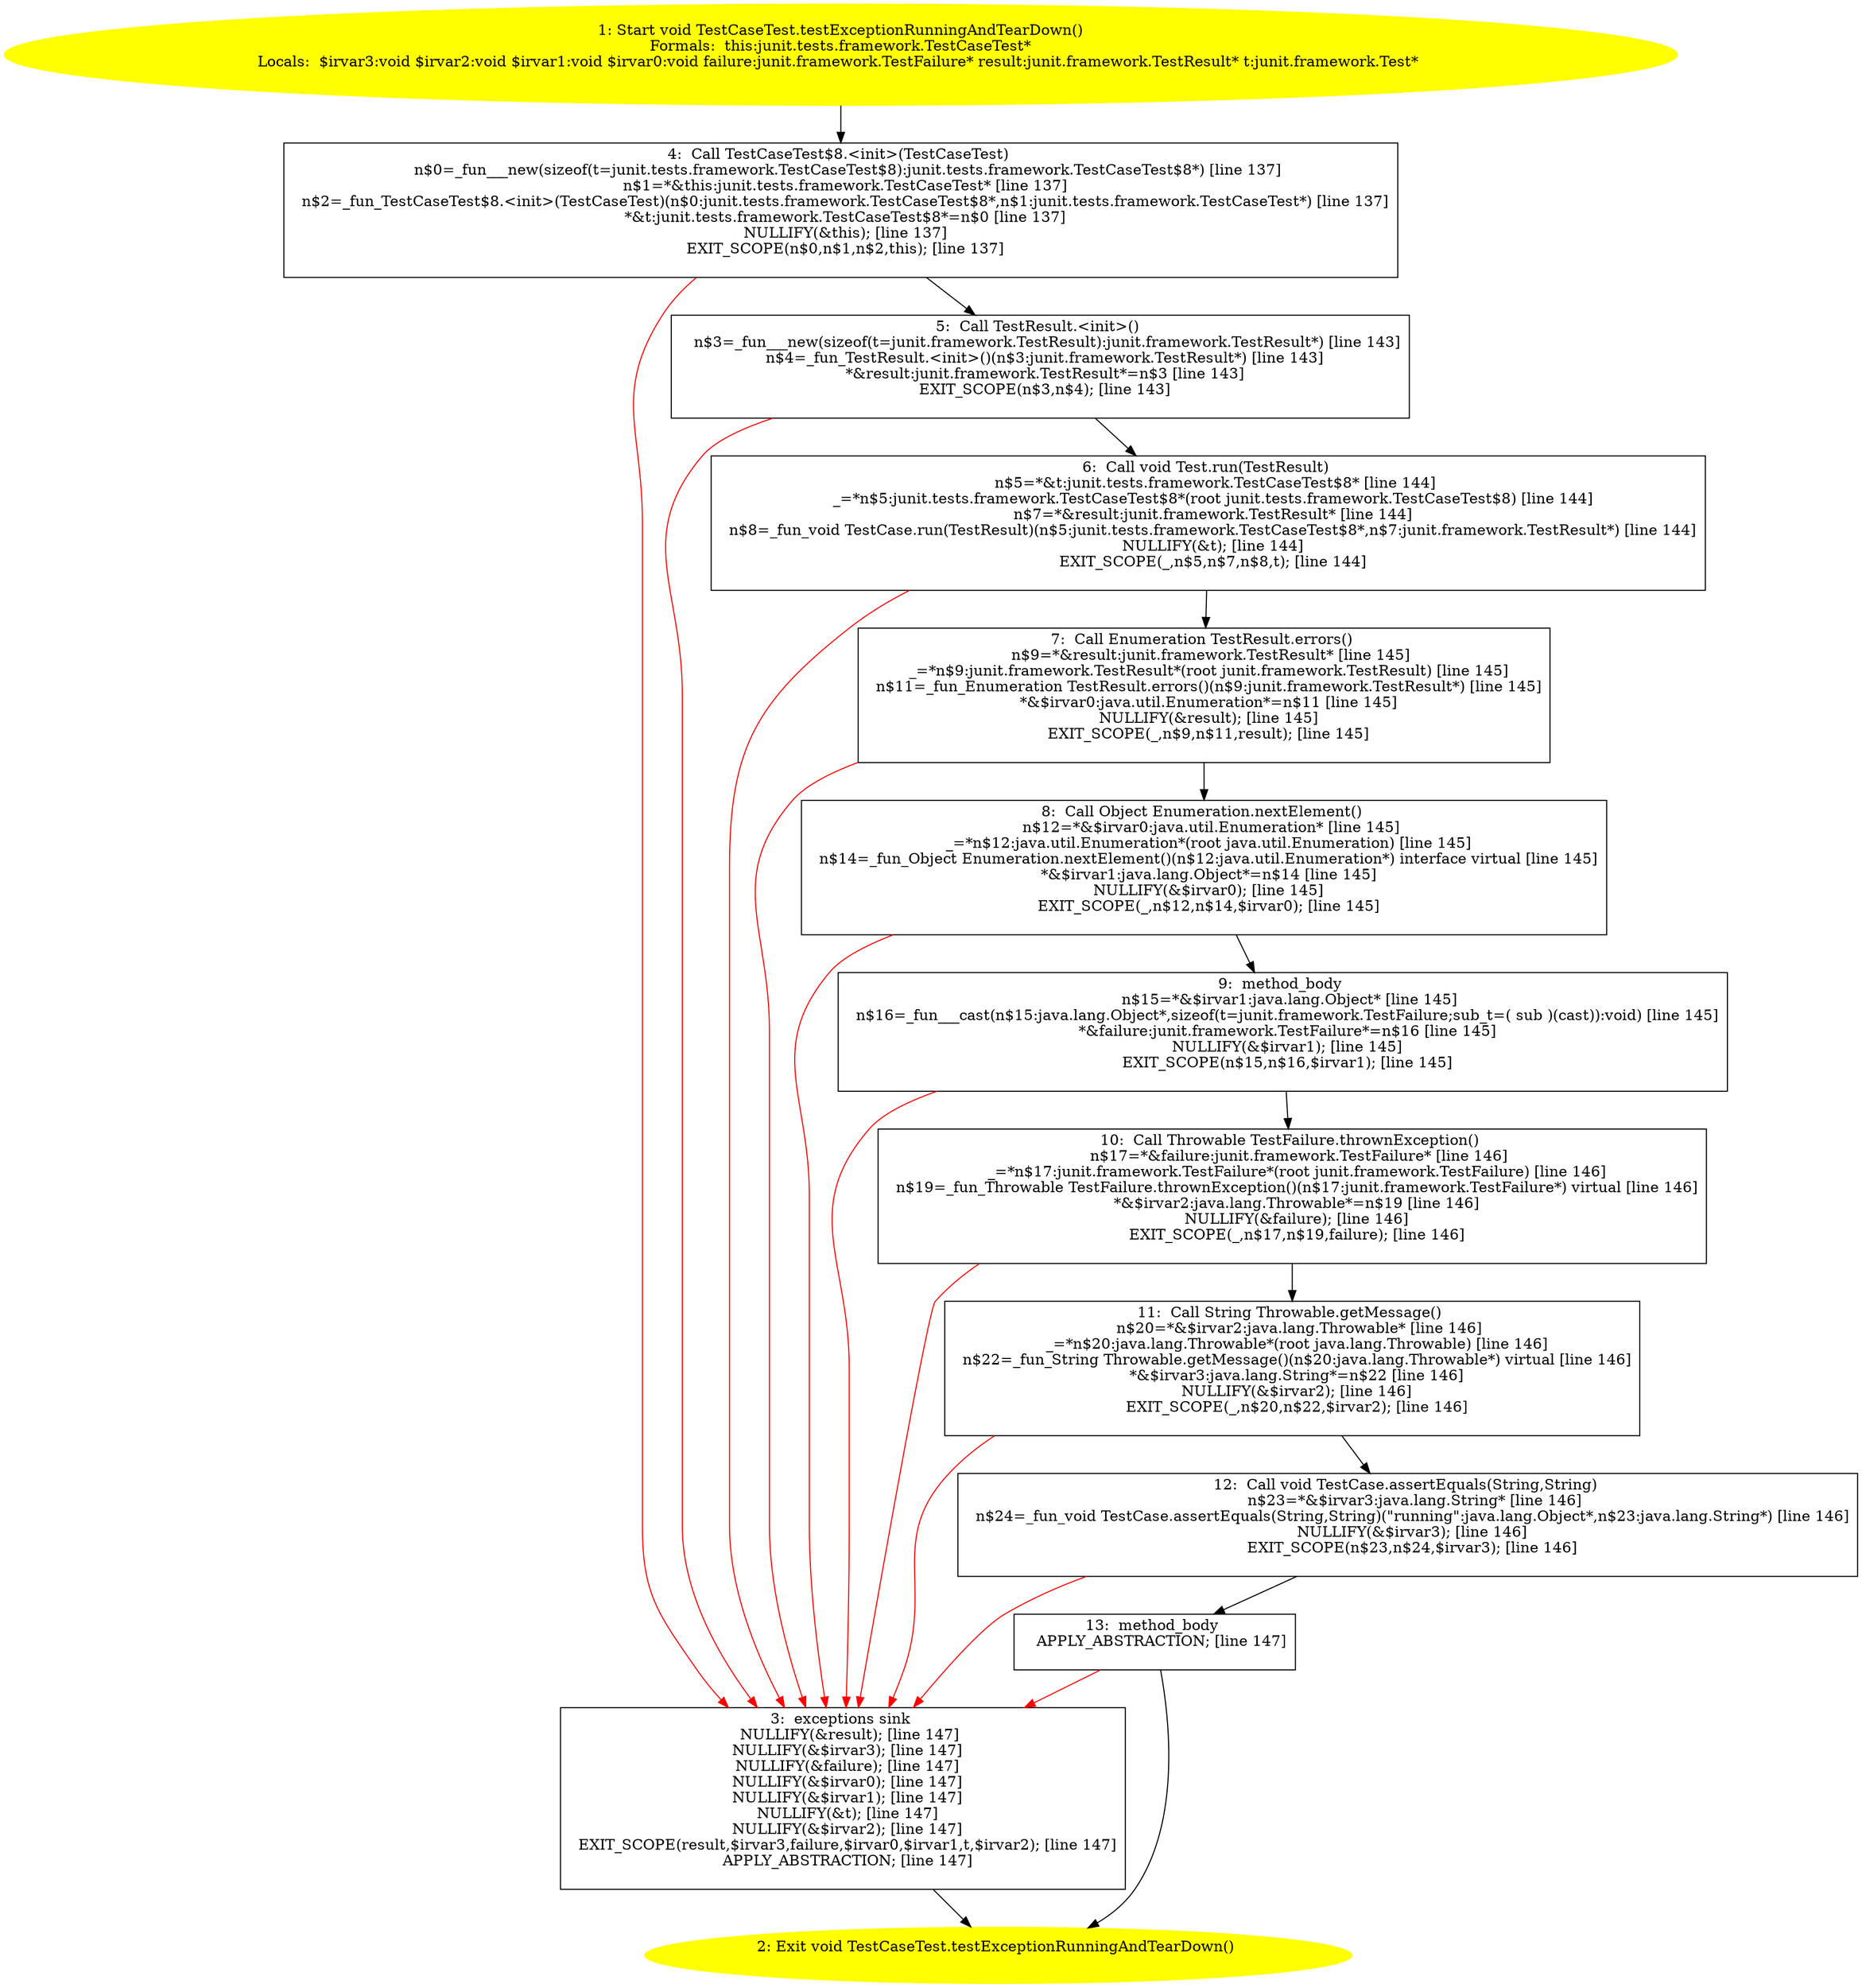 /* @generated */
digraph cfg {
"junit.tests.framework.TestCaseTest.testExceptionRunningAndTearDown():void.6bb3ecc2e68f20880f8d873f5e685473_1" [label="1: Start void TestCaseTest.testExceptionRunningAndTearDown()\nFormals:  this:junit.tests.framework.TestCaseTest*\nLocals:  $irvar3:void $irvar2:void $irvar1:void $irvar0:void failure:junit.framework.TestFailure* result:junit.framework.TestResult* t:junit.framework.Test* \n  " color=yellow style=filled]
	

	 "junit.tests.framework.TestCaseTest.testExceptionRunningAndTearDown():void.6bb3ecc2e68f20880f8d873f5e685473_1" -> "junit.tests.framework.TestCaseTest.testExceptionRunningAndTearDown():void.6bb3ecc2e68f20880f8d873f5e685473_4" ;
"junit.tests.framework.TestCaseTest.testExceptionRunningAndTearDown():void.6bb3ecc2e68f20880f8d873f5e685473_2" [label="2: Exit void TestCaseTest.testExceptionRunningAndTearDown() \n  " color=yellow style=filled]
	

"junit.tests.framework.TestCaseTest.testExceptionRunningAndTearDown():void.6bb3ecc2e68f20880f8d873f5e685473_3" [label="3:  exceptions sink \n   NULLIFY(&result); [line 147]\n  NULLIFY(&$irvar3); [line 147]\n  NULLIFY(&failure); [line 147]\n  NULLIFY(&$irvar0); [line 147]\n  NULLIFY(&$irvar1); [line 147]\n  NULLIFY(&t); [line 147]\n  NULLIFY(&$irvar2); [line 147]\n  EXIT_SCOPE(result,$irvar3,failure,$irvar0,$irvar1,t,$irvar2); [line 147]\n  APPLY_ABSTRACTION; [line 147]\n " shape="box"]
	

	 "junit.tests.framework.TestCaseTest.testExceptionRunningAndTearDown():void.6bb3ecc2e68f20880f8d873f5e685473_3" -> "junit.tests.framework.TestCaseTest.testExceptionRunningAndTearDown():void.6bb3ecc2e68f20880f8d873f5e685473_2" ;
"junit.tests.framework.TestCaseTest.testExceptionRunningAndTearDown():void.6bb3ecc2e68f20880f8d873f5e685473_4" [label="4:  Call TestCaseTest$8.<init>(TestCaseTest) \n   n$0=_fun___new(sizeof(t=junit.tests.framework.TestCaseTest$8):junit.tests.framework.TestCaseTest$8*) [line 137]\n  n$1=*&this:junit.tests.framework.TestCaseTest* [line 137]\n  n$2=_fun_TestCaseTest$8.<init>(TestCaseTest)(n$0:junit.tests.framework.TestCaseTest$8*,n$1:junit.tests.framework.TestCaseTest*) [line 137]\n  *&t:junit.tests.framework.TestCaseTest$8*=n$0 [line 137]\n  NULLIFY(&this); [line 137]\n  EXIT_SCOPE(n$0,n$1,n$2,this); [line 137]\n " shape="box"]
	

	 "junit.tests.framework.TestCaseTest.testExceptionRunningAndTearDown():void.6bb3ecc2e68f20880f8d873f5e685473_4" -> "junit.tests.framework.TestCaseTest.testExceptionRunningAndTearDown():void.6bb3ecc2e68f20880f8d873f5e685473_5" ;
	 "junit.tests.framework.TestCaseTest.testExceptionRunningAndTearDown():void.6bb3ecc2e68f20880f8d873f5e685473_4" -> "junit.tests.framework.TestCaseTest.testExceptionRunningAndTearDown():void.6bb3ecc2e68f20880f8d873f5e685473_3" [color="red" ];
"junit.tests.framework.TestCaseTest.testExceptionRunningAndTearDown():void.6bb3ecc2e68f20880f8d873f5e685473_5" [label="5:  Call TestResult.<init>() \n   n$3=_fun___new(sizeof(t=junit.framework.TestResult):junit.framework.TestResult*) [line 143]\n  n$4=_fun_TestResult.<init>()(n$3:junit.framework.TestResult*) [line 143]\n  *&result:junit.framework.TestResult*=n$3 [line 143]\n  EXIT_SCOPE(n$3,n$4); [line 143]\n " shape="box"]
	

	 "junit.tests.framework.TestCaseTest.testExceptionRunningAndTearDown():void.6bb3ecc2e68f20880f8d873f5e685473_5" -> "junit.tests.framework.TestCaseTest.testExceptionRunningAndTearDown():void.6bb3ecc2e68f20880f8d873f5e685473_6" ;
	 "junit.tests.framework.TestCaseTest.testExceptionRunningAndTearDown():void.6bb3ecc2e68f20880f8d873f5e685473_5" -> "junit.tests.framework.TestCaseTest.testExceptionRunningAndTearDown():void.6bb3ecc2e68f20880f8d873f5e685473_3" [color="red" ];
"junit.tests.framework.TestCaseTest.testExceptionRunningAndTearDown():void.6bb3ecc2e68f20880f8d873f5e685473_6" [label="6:  Call void Test.run(TestResult) \n   n$5=*&t:junit.tests.framework.TestCaseTest$8* [line 144]\n  _=*n$5:junit.tests.framework.TestCaseTest$8*(root junit.tests.framework.TestCaseTest$8) [line 144]\n  n$7=*&result:junit.framework.TestResult* [line 144]\n  n$8=_fun_void TestCase.run(TestResult)(n$5:junit.tests.framework.TestCaseTest$8*,n$7:junit.framework.TestResult*) [line 144]\n  NULLIFY(&t); [line 144]\n  EXIT_SCOPE(_,n$5,n$7,n$8,t); [line 144]\n " shape="box"]
	

	 "junit.tests.framework.TestCaseTest.testExceptionRunningAndTearDown():void.6bb3ecc2e68f20880f8d873f5e685473_6" -> "junit.tests.framework.TestCaseTest.testExceptionRunningAndTearDown():void.6bb3ecc2e68f20880f8d873f5e685473_7" ;
	 "junit.tests.framework.TestCaseTest.testExceptionRunningAndTearDown():void.6bb3ecc2e68f20880f8d873f5e685473_6" -> "junit.tests.framework.TestCaseTest.testExceptionRunningAndTearDown():void.6bb3ecc2e68f20880f8d873f5e685473_3" [color="red" ];
"junit.tests.framework.TestCaseTest.testExceptionRunningAndTearDown():void.6bb3ecc2e68f20880f8d873f5e685473_7" [label="7:  Call Enumeration TestResult.errors() \n   n$9=*&result:junit.framework.TestResult* [line 145]\n  _=*n$9:junit.framework.TestResult*(root junit.framework.TestResult) [line 145]\n  n$11=_fun_Enumeration TestResult.errors()(n$9:junit.framework.TestResult*) [line 145]\n  *&$irvar0:java.util.Enumeration*=n$11 [line 145]\n  NULLIFY(&result); [line 145]\n  EXIT_SCOPE(_,n$9,n$11,result); [line 145]\n " shape="box"]
	

	 "junit.tests.framework.TestCaseTest.testExceptionRunningAndTearDown():void.6bb3ecc2e68f20880f8d873f5e685473_7" -> "junit.tests.framework.TestCaseTest.testExceptionRunningAndTearDown():void.6bb3ecc2e68f20880f8d873f5e685473_8" ;
	 "junit.tests.framework.TestCaseTest.testExceptionRunningAndTearDown():void.6bb3ecc2e68f20880f8d873f5e685473_7" -> "junit.tests.framework.TestCaseTest.testExceptionRunningAndTearDown():void.6bb3ecc2e68f20880f8d873f5e685473_3" [color="red" ];
"junit.tests.framework.TestCaseTest.testExceptionRunningAndTearDown():void.6bb3ecc2e68f20880f8d873f5e685473_8" [label="8:  Call Object Enumeration.nextElement() \n   n$12=*&$irvar0:java.util.Enumeration* [line 145]\n  _=*n$12:java.util.Enumeration*(root java.util.Enumeration) [line 145]\n  n$14=_fun_Object Enumeration.nextElement()(n$12:java.util.Enumeration*) interface virtual [line 145]\n  *&$irvar1:java.lang.Object*=n$14 [line 145]\n  NULLIFY(&$irvar0); [line 145]\n  EXIT_SCOPE(_,n$12,n$14,$irvar0); [line 145]\n " shape="box"]
	

	 "junit.tests.framework.TestCaseTest.testExceptionRunningAndTearDown():void.6bb3ecc2e68f20880f8d873f5e685473_8" -> "junit.tests.framework.TestCaseTest.testExceptionRunningAndTearDown():void.6bb3ecc2e68f20880f8d873f5e685473_9" ;
	 "junit.tests.framework.TestCaseTest.testExceptionRunningAndTearDown():void.6bb3ecc2e68f20880f8d873f5e685473_8" -> "junit.tests.framework.TestCaseTest.testExceptionRunningAndTearDown():void.6bb3ecc2e68f20880f8d873f5e685473_3" [color="red" ];
"junit.tests.framework.TestCaseTest.testExceptionRunningAndTearDown():void.6bb3ecc2e68f20880f8d873f5e685473_9" [label="9:  method_body \n   n$15=*&$irvar1:java.lang.Object* [line 145]\n  n$16=_fun___cast(n$15:java.lang.Object*,sizeof(t=junit.framework.TestFailure;sub_t=( sub )(cast)):void) [line 145]\n  *&failure:junit.framework.TestFailure*=n$16 [line 145]\n  NULLIFY(&$irvar1); [line 145]\n  EXIT_SCOPE(n$15,n$16,$irvar1); [line 145]\n " shape="box"]
	

	 "junit.tests.framework.TestCaseTest.testExceptionRunningAndTearDown():void.6bb3ecc2e68f20880f8d873f5e685473_9" -> "junit.tests.framework.TestCaseTest.testExceptionRunningAndTearDown():void.6bb3ecc2e68f20880f8d873f5e685473_10" ;
	 "junit.tests.framework.TestCaseTest.testExceptionRunningAndTearDown():void.6bb3ecc2e68f20880f8d873f5e685473_9" -> "junit.tests.framework.TestCaseTest.testExceptionRunningAndTearDown():void.6bb3ecc2e68f20880f8d873f5e685473_3" [color="red" ];
"junit.tests.framework.TestCaseTest.testExceptionRunningAndTearDown():void.6bb3ecc2e68f20880f8d873f5e685473_10" [label="10:  Call Throwable TestFailure.thrownException() \n   n$17=*&failure:junit.framework.TestFailure* [line 146]\n  _=*n$17:junit.framework.TestFailure*(root junit.framework.TestFailure) [line 146]\n  n$19=_fun_Throwable TestFailure.thrownException()(n$17:junit.framework.TestFailure*) virtual [line 146]\n  *&$irvar2:java.lang.Throwable*=n$19 [line 146]\n  NULLIFY(&failure); [line 146]\n  EXIT_SCOPE(_,n$17,n$19,failure); [line 146]\n " shape="box"]
	

	 "junit.tests.framework.TestCaseTest.testExceptionRunningAndTearDown():void.6bb3ecc2e68f20880f8d873f5e685473_10" -> "junit.tests.framework.TestCaseTest.testExceptionRunningAndTearDown():void.6bb3ecc2e68f20880f8d873f5e685473_11" ;
	 "junit.tests.framework.TestCaseTest.testExceptionRunningAndTearDown():void.6bb3ecc2e68f20880f8d873f5e685473_10" -> "junit.tests.framework.TestCaseTest.testExceptionRunningAndTearDown():void.6bb3ecc2e68f20880f8d873f5e685473_3" [color="red" ];
"junit.tests.framework.TestCaseTest.testExceptionRunningAndTearDown():void.6bb3ecc2e68f20880f8d873f5e685473_11" [label="11:  Call String Throwable.getMessage() \n   n$20=*&$irvar2:java.lang.Throwable* [line 146]\n  _=*n$20:java.lang.Throwable*(root java.lang.Throwable) [line 146]\n  n$22=_fun_String Throwable.getMessage()(n$20:java.lang.Throwable*) virtual [line 146]\n  *&$irvar3:java.lang.String*=n$22 [line 146]\n  NULLIFY(&$irvar2); [line 146]\n  EXIT_SCOPE(_,n$20,n$22,$irvar2); [line 146]\n " shape="box"]
	

	 "junit.tests.framework.TestCaseTest.testExceptionRunningAndTearDown():void.6bb3ecc2e68f20880f8d873f5e685473_11" -> "junit.tests.framework.TestCaseTest.testExceptionRunningAndTearDown():void.6bb3ecc2e68f20880f8d873f5e685473_12" ;
	 "junit.tests.framework.TestCaseTest.testExceptionRunningAndTearDown():void.6bb3ecc2e68f20880f8d873f5e685473_11" -> "junit.tests.framework.TestCaseTest.testExceptionRunningAndTearDown():void.6bb3ecc2e68f20880f8d873f5e685473_3" [color="red" ];
"junit.tests.framework.TestCaseTest.testExceptionRunningAndTearDown():void.6bb3ecc2e68f20880f8d873f5e685473_12" [label="12:  Call void TestCase.assertEquals(String,String) \n   n$23=*&$irvar3:java.lang.String* [line 146]\n  n$24=_fun_void TestCase.assertEquals(String,String)(\"running\":java.lang.Object*,n$23:java.lang.String*) [line 146]\n  NULLIFY(&$irvar3); [line 146]\n  EXIT_SCOPE(n$23,n$24,$irvar3); [line 146]\n " shape="box"]
	

	 "junit.tests.framework.TestCaseTest.testExceptionRunningAndTearDown():void.6bb3ecc2e68f20880f8d873f5e685473_12" -> "junit.tests.framework.TestCaseTest.testExceptionRunningAndTearDown():void.6bb3ecc2e68f20880f8d873f5e685473_13" ;
	 "junit.tests.framework.TestCaseTest.testExceptionRunningAndTearDown():void.6bb3ecc2e68f20880f8d873f5e685473_12" -> "junit.tests.framework.TestCaseTest.testExceptionRunningAndTearDown():void.6bb3ecc2e68f20880f8d873f5e685473_3" [color="red" ];
"junit.tests.framework.TestCaseTest.testExceptionRunningAndTearDown():void.6bb3ecc2e68f20880f8d873f5e685473_13" [label="13:  method_body \n   APPLY_ABSTRACTION; [line 147]\n " shape="box"]
	

	 "junit.tests.framework.TestCaseTest.testExceptionRunningAndTearDown():void.6bb3ecc2e68f20880f8d873f5e685473_13" -> "junit.tests.framework.TestCaseTest.testExceptionRunningAndTearDown():void.6bb3ecc2e68f20880f8d873f5e685473_2" ;
	 "junit.tests.framework.TestCaseTest.testExceptionRunningAndTearDown():void.6bb3ecc2e68f20880f8d873f5e685473_13" -> "junit.tests.framework.TestCaseTest.testExceptionRunningAndTearDown():void.6bb3ecc2e68f20880f8d873f5e685473_3" [color="red" ];
}

